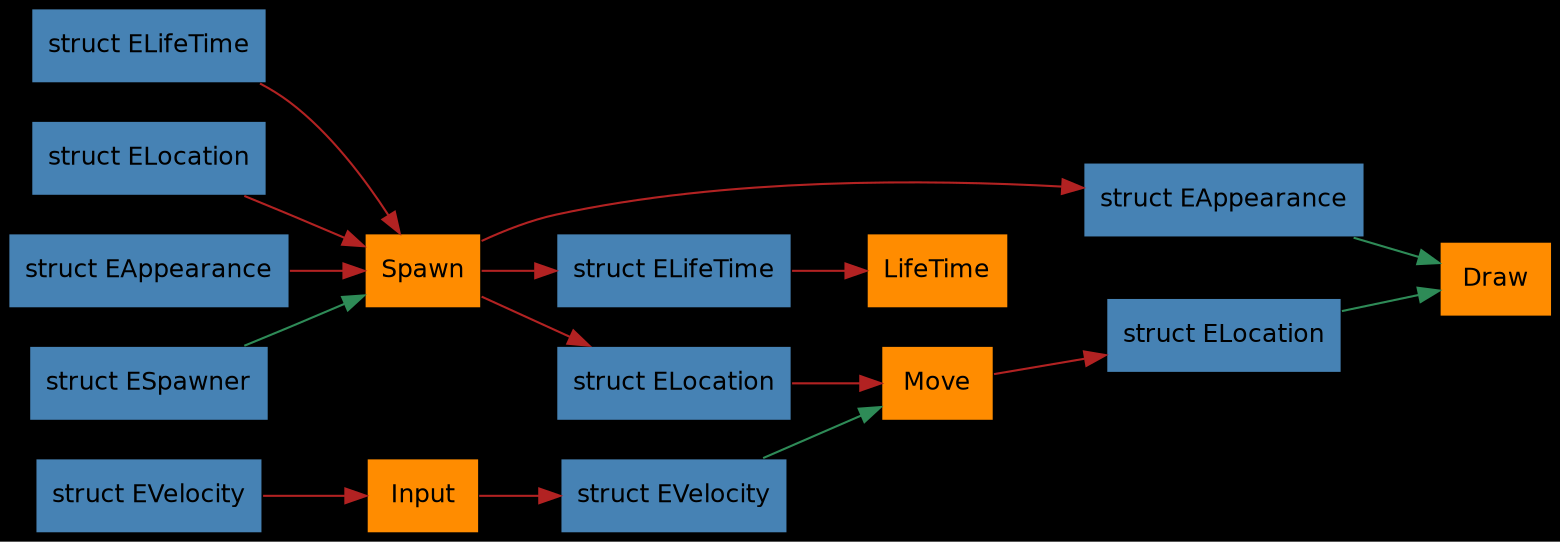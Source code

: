 digraph framegraph 
{
rankdir = LR
bgcolor = black

node [shape=rectangle, fontname="helvetica", fontsize=12]

"Input" [label="Input", style=filled, fillcolor=darkorange]
"Draw" [label="Draw", style=filled, fillcolor=darkorange]
"Move" [label="Move", style=filled, fillcolor=darkorange]
"LifeTime" [label="LifeTime", style=filled, fillcolor=darkorange]
"Spawn" [label="Spawn", style=filled, fillcolor=darkorange]


"struct ELifeTime0" [label="struct ELifeTime", style=filled, fillcolor= steelblue]
"struct ELifeTime0" -> { } [color=seagreen]
"struct ELifeTime0" -> { "Spawn" } [color=firebrick]
"struct ELocation0" [label="struct ELocation", style=filled, fillcolor= steelblue]
"struct ELocation0" -> { } [color=seagreen]
"struct ELocation0" -> { "Spawn" } [color=firebrick]
"struct EAppearance0" [label="struct EAppearance", style=filled, fillcolor= steelblue]
"struct EAppearance0" -> { } [color=seagreen]
"struct EAppearance0" -> { "Spawn" } [color=firebrick]
"struct EVelocity0" [label="struct EVelocity", style=filled, fillcolor= steelblue]
"struct EVelocity0" -> { } [color=seagreen]
"struct EVelocity0" -> { "Input" } [color=firebrick]
"struct ESpawner0" [label="struct ESpawner", style=filled, fillcolor= steelblue]
"struct ESpawner0" -> { "Spawn" } [color=seagreen]
"struct EVelocity1" [label="struct EVelocity", style=filled, fillcolor= steelblue]
"struct EVelocity1" -> { "Move" } [color=seagreen]
"Input" -> { "struct EVelocity1" } [color=firebrick]
"struct ELifeTime1" [label="struct ELifeTime", style=filled, fillcolor= steelblue]
"struct ELifeTime1" -> { } [color=seagreen]
"struct ELifeTime1" -> { "LifeTime" } [color=firebrick]
"Spawn" -> { "struct ELifeTime1" } [color=firebrick]
"struct ELocation1" [label="struct ELocation", style=filled, fillcolor= steelblue]
"struct ELocation1" -> { } [color=seagreen]
"struct ELocation1" -> { "Move" } [color=firebrick]
"Spawn" -> { "struct ELocation1" } [color=firebrick]
"struct EAppearance1" [label="struct EAppearance", style=filled, fillcolor= steelblue]
"struct EAppearance1" -> { "Draw" } [color=seagreen]
"Spawn" -> { "struct EAppearance1" } [color=firebrick]
"struct ELocation2" [label="struct ELocation", style=filled, fillcolor= steelblue]
"struct ELocation2" -> { "Draw" } [color=seagreen]
"Move" -> { "struct ELocation2" } [color=firebrick]
}
